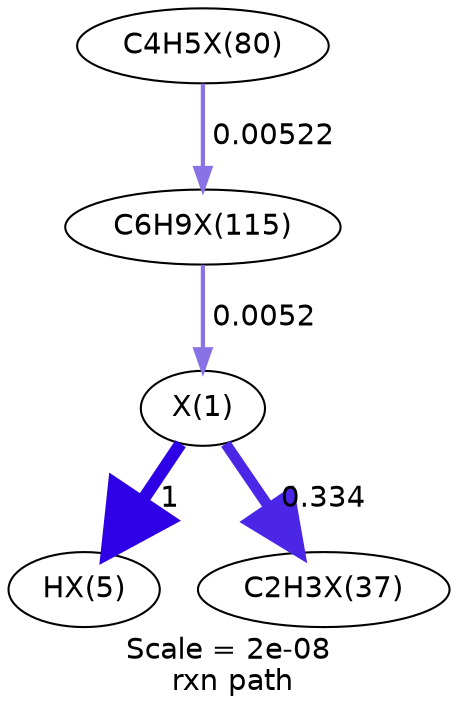 digraph reaction_paths {
center=1;
s42 -> s43[fontname="Helvetica", style="setlinewidth(6)", arrowsize=3, color="0.7, 1.5, 0.9"
, label=" 1"];
s42 -> s44[fontname="Helvetica", style="setlinewidth(5.17)", arrowsize=2.59, color="0.7, 0.834, 0.9"
, label=" 0.334"];
s61 -> s42[fontname="Helvetica", style="setlinewidth(2.03)", arrowsize=1.02, color="0.7, 0.505, 0.9"
, label=" 0.0052"];
s55 -> s61[fontname="Helvetica", style="setlinewidth(2.03)", arrowsize=1.02, color="0.7, 0.505, 0.9"
, label=" 0.00522"];
s42 [ fontname="Helvetica", label="X(1)"];
s43 [ fontname="Helvetica", label="HX(5)"];
s44 [ fontname="Helvetica", label="C2H3X(37)"];
s55 [ fontname="Helvetica", label="C4H5X(80)"];
s61 [ fontname="Helvetica", label="C6H9X(115)"];
 label = "Scale = 2e-08\l rxn path";
 fontname = "Helvetica";
}
